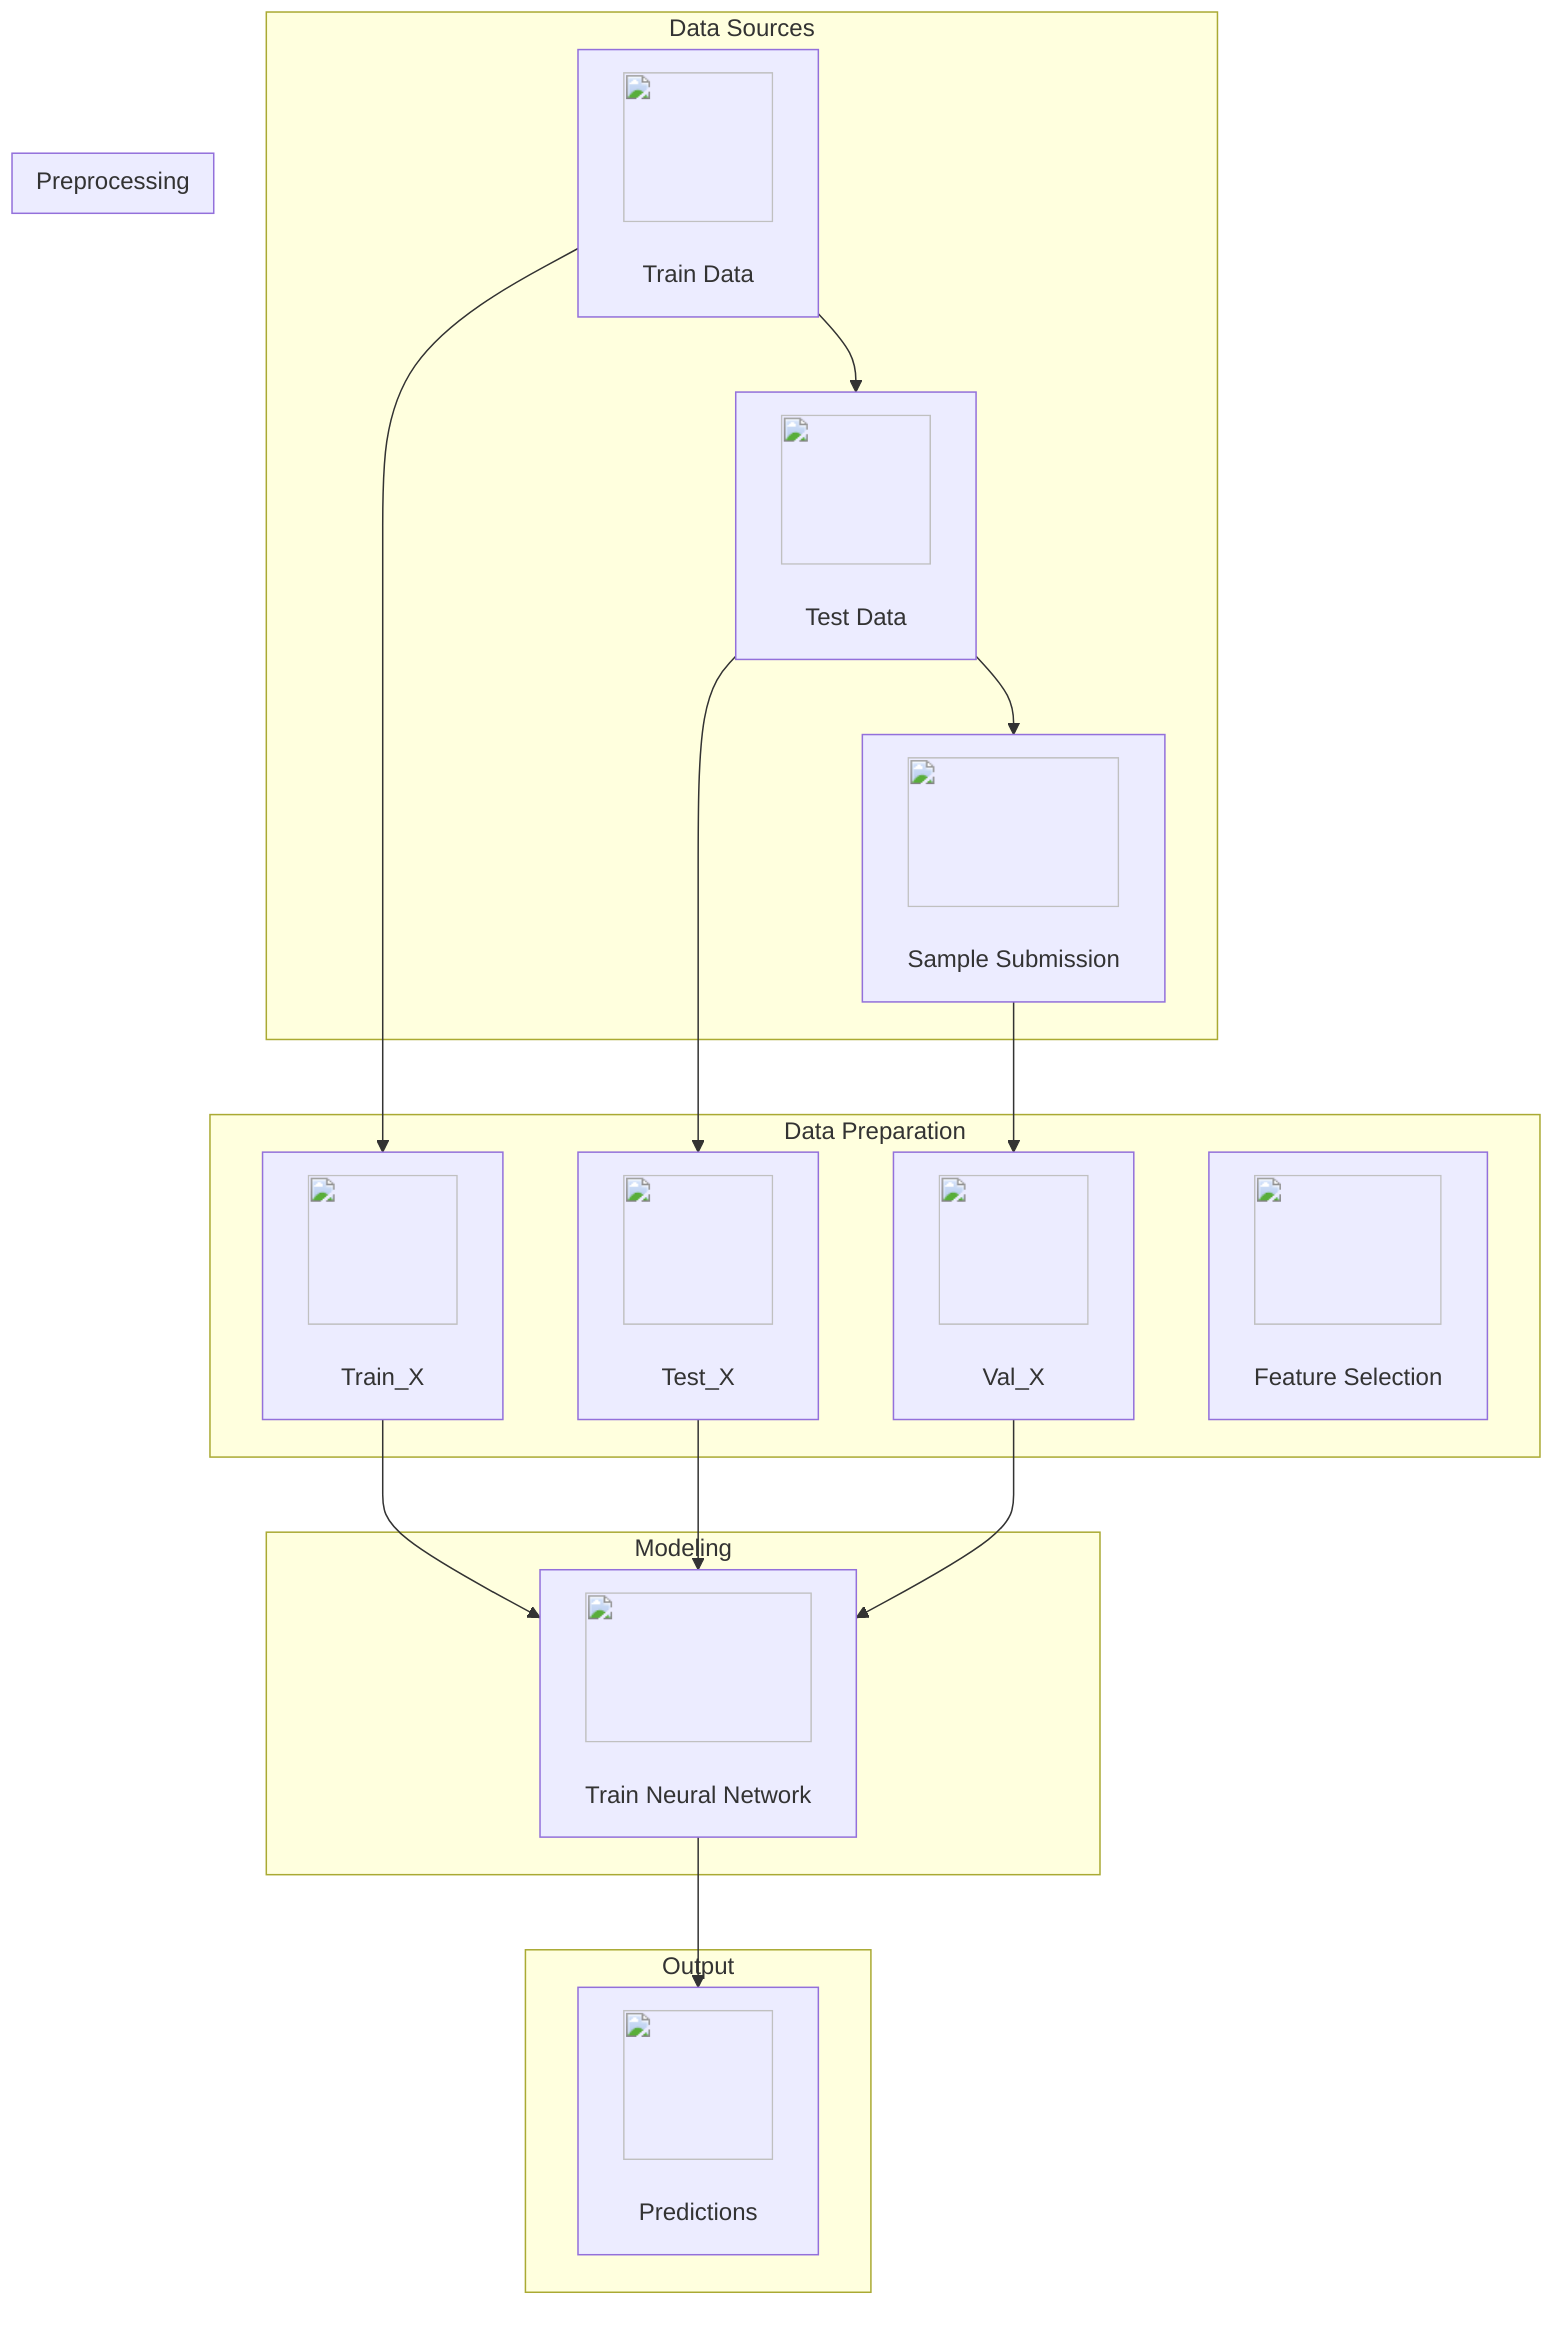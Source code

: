 flowchart TD
  subgraph DataSources[Data Sources]
    A["<img src='icons/database.svg' width=100 height=100/> <br/> Train Data"]
    B["<img src='icons/database.svg' width=100 height=100/> <br/> Test Data"]
    C["<img src='icons/database.svg' width=100 height=100/> <br/> Sample Submission"]
  end

  subgraph Preprocessing[Preprocessing]
    A --> B --> C
  end

  subgraph DataPreparation[Data Preparation]
    D["<img src='icons/table.svg' width=100 height=100/> <br/> Train_X"]
    E["<img src='icons/table.svg' width=100 height=100/> <br/> Test_X"]
    F["<img src='icons/table.svg' width=100 height=100/> <br/> Val_X"]
    G["<img src='icons/column_split.svg' width=100 height=100/> <br/> Feature Selection"]
  end

  subgraph Modeling[Modeling]
    H["<img src='icons/brain.svg' width=100 height=100/> <br/> Train Neural Network"]
  end

  subgraph Output[Output]
    I["<img src='icons/image.svg' width=100 height=100/> <br/> Predictions"]
  end

  A --> D --> H --> I
  B --> E --> H
  C --> F --> H
